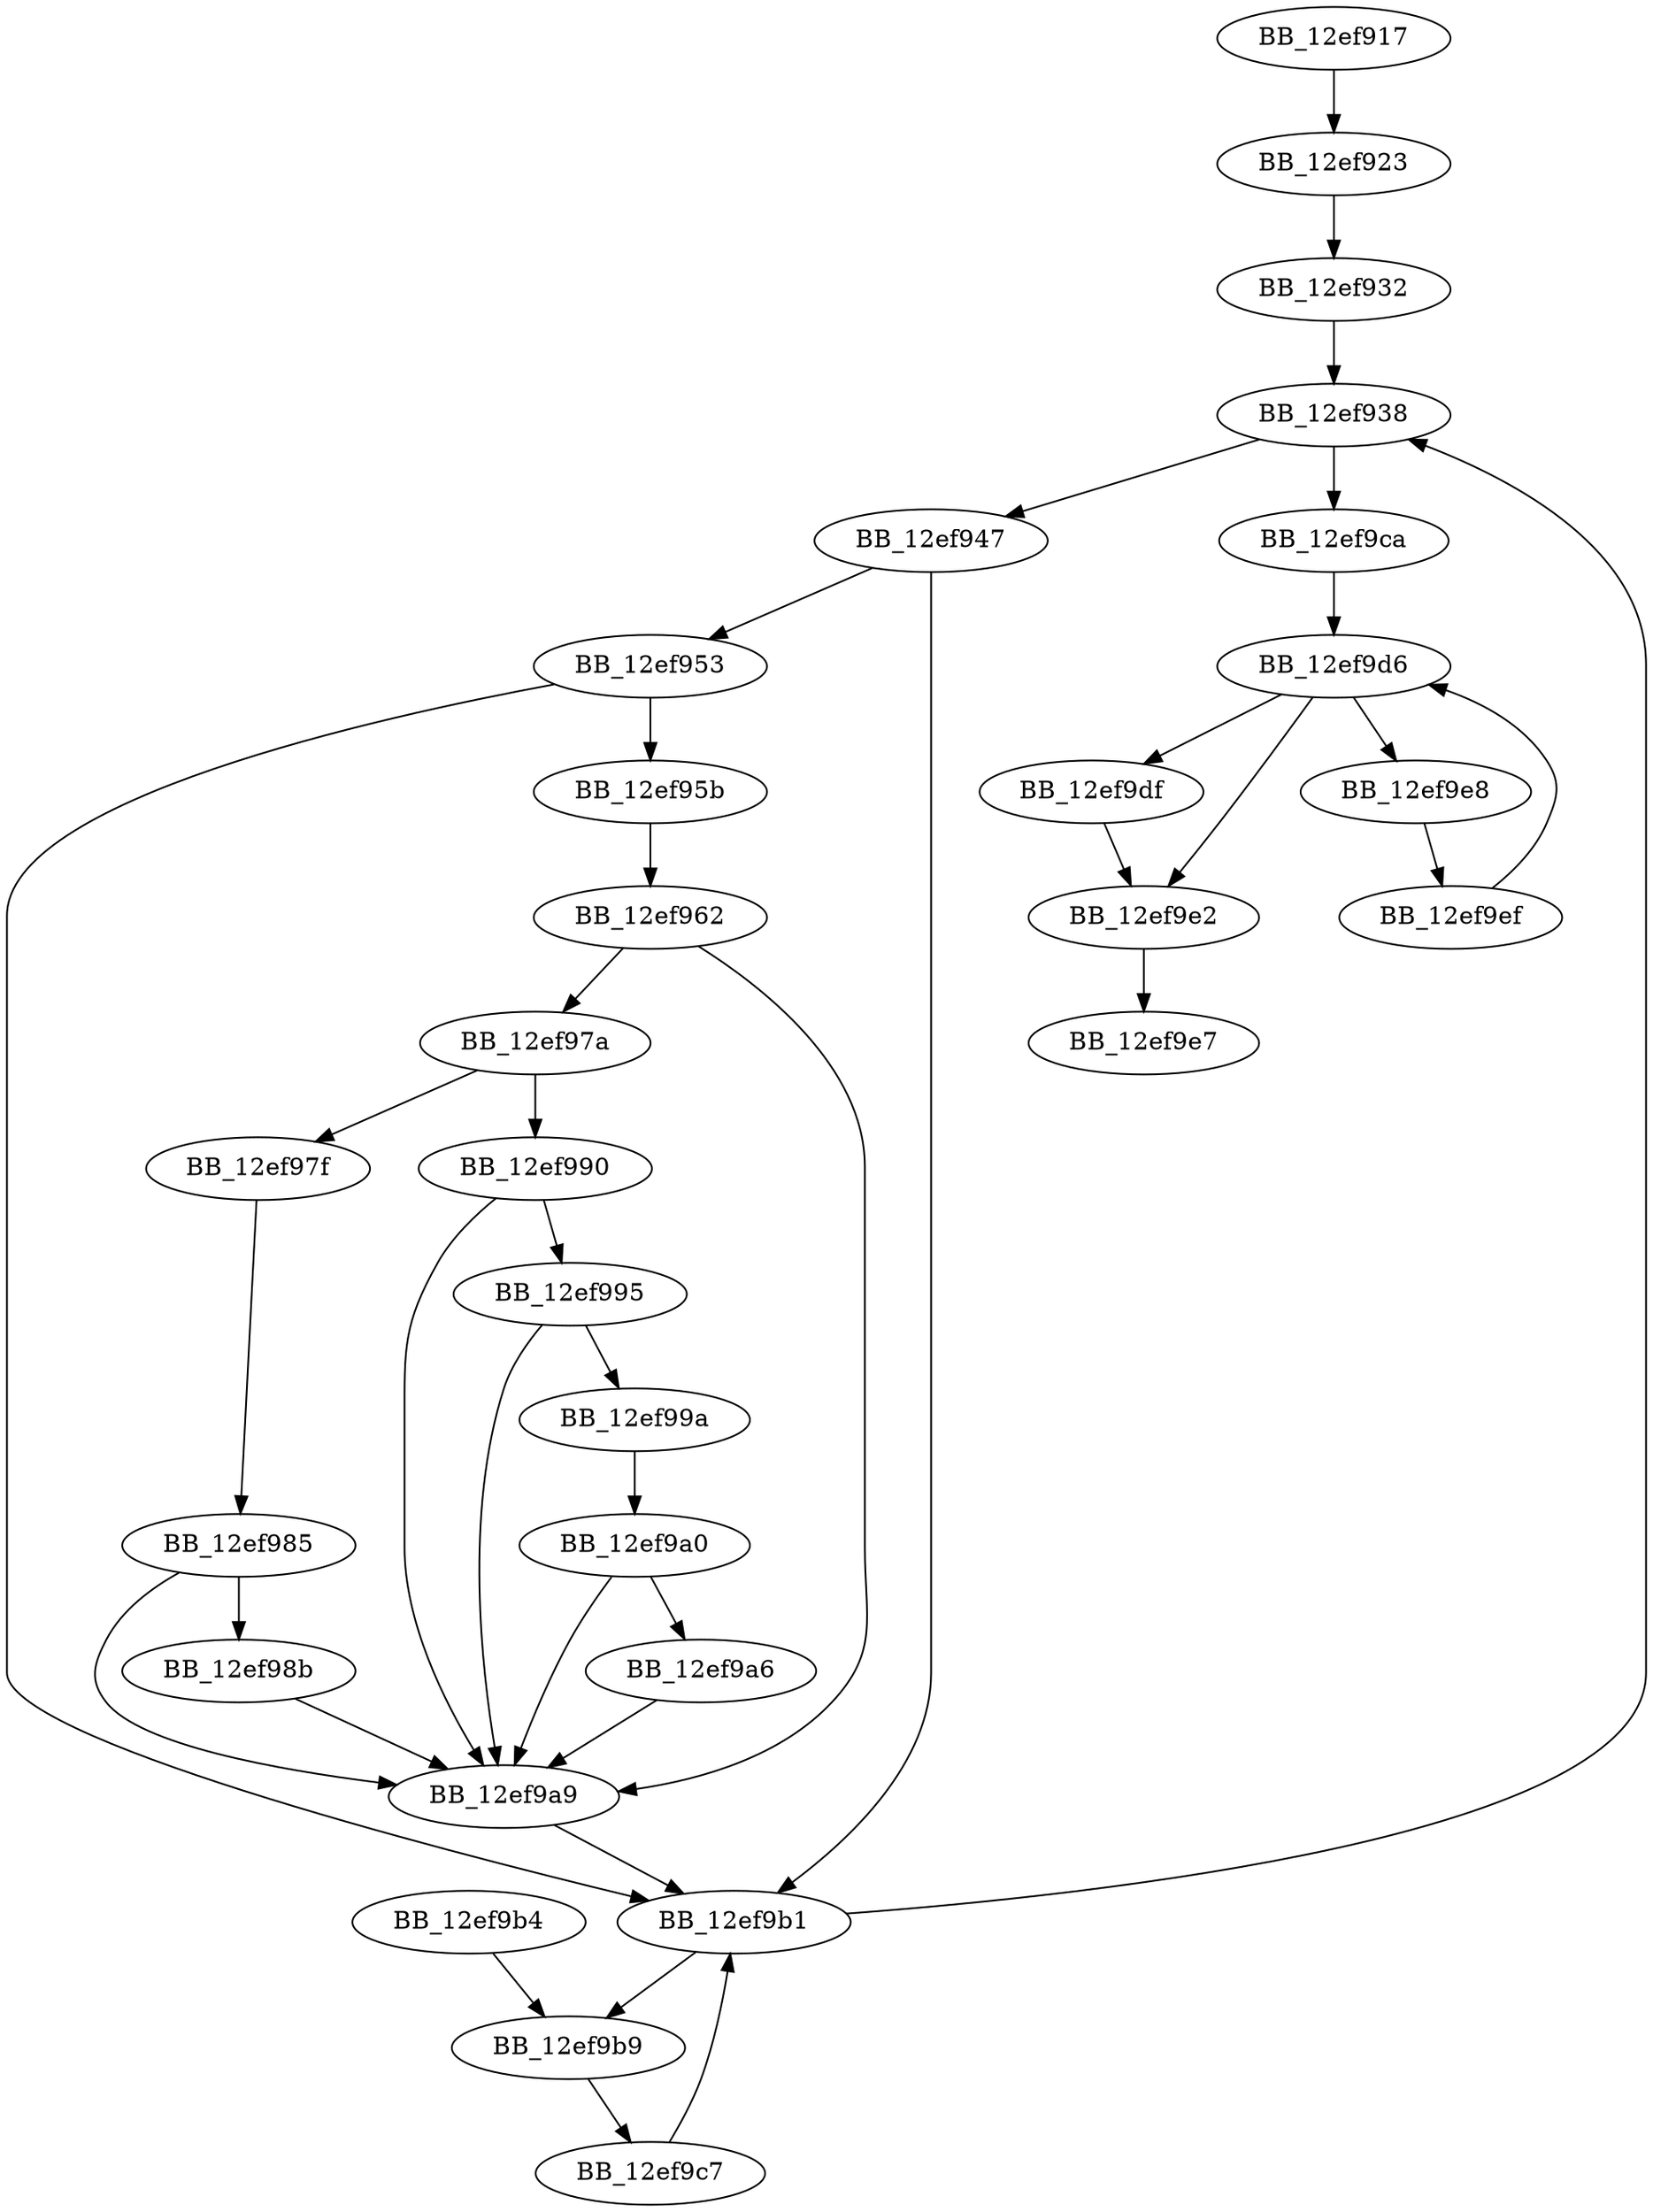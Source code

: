 DiGraph _flsall{
BB_12ef917->BB_12ef923
BB_12ef923->BB_12ef932
BB_12ef932->BB_12ef938
BB_12ef938->BB_12ef947
BB_12ef938->BB_12ef9ca
BB_12ef947->BB_12ef953
BB_12ef947->BB_12ef9b1
BB_12ef953->BB_12ef95b
BB_12ef953->BB_12ef9b1
BB_12ef95b->BB_12ef962
BB_12ef962->BB_12ef97a
BB_12ef962->BB_12ef9a9
BB_12ef97a->BB_12ef97f
BB_12ef97a->BB_12ef990
BB_12ef97f->BB_12ef985
BB_12ef985->BB_12ef98b
BB_12ef985->BB_12ef9a9
BB_12ef98b->BB_12ef9a9
BB_12ef990->BB_12ef995
BB_12ef990->BB_12ef9a9
BB_12ef995->BB_12ef99a
BB_12ef995->BB_12ef9a9
BB_12ef99a->BB_12ef9a0
BB_12ef9a0->BB_12ef9a6
BB_12ef9a0->BB_12ef9a9
BB_12ef9a6->BB_12ef9a9
BB_12ef9a9->BB_12ef9b1
BB_12ef9b1->BB_12ef938
BB_12ef9b1->BB_12ef9b9
BB_12ef9b4->BB_12ef9b9
BB_12ef9b9->BB_12ef9c7
BB_12ef9c7->BB_12ef9b1
BB_12ef9ca->BB_12ef9d6
BB_12ef9d6->BB_12ef9df
BB_12ef9d6->BB_12ef9e2
BB_12ef9d6->BB_12ef9e8
BB_12ef9df->BB_12ef9e2
BB_12ef9e2->BB_12ef9e7
BB_12ef9e8->BB_12ef9ef
BB_12ef9ef->BB_12ef9d6
}
